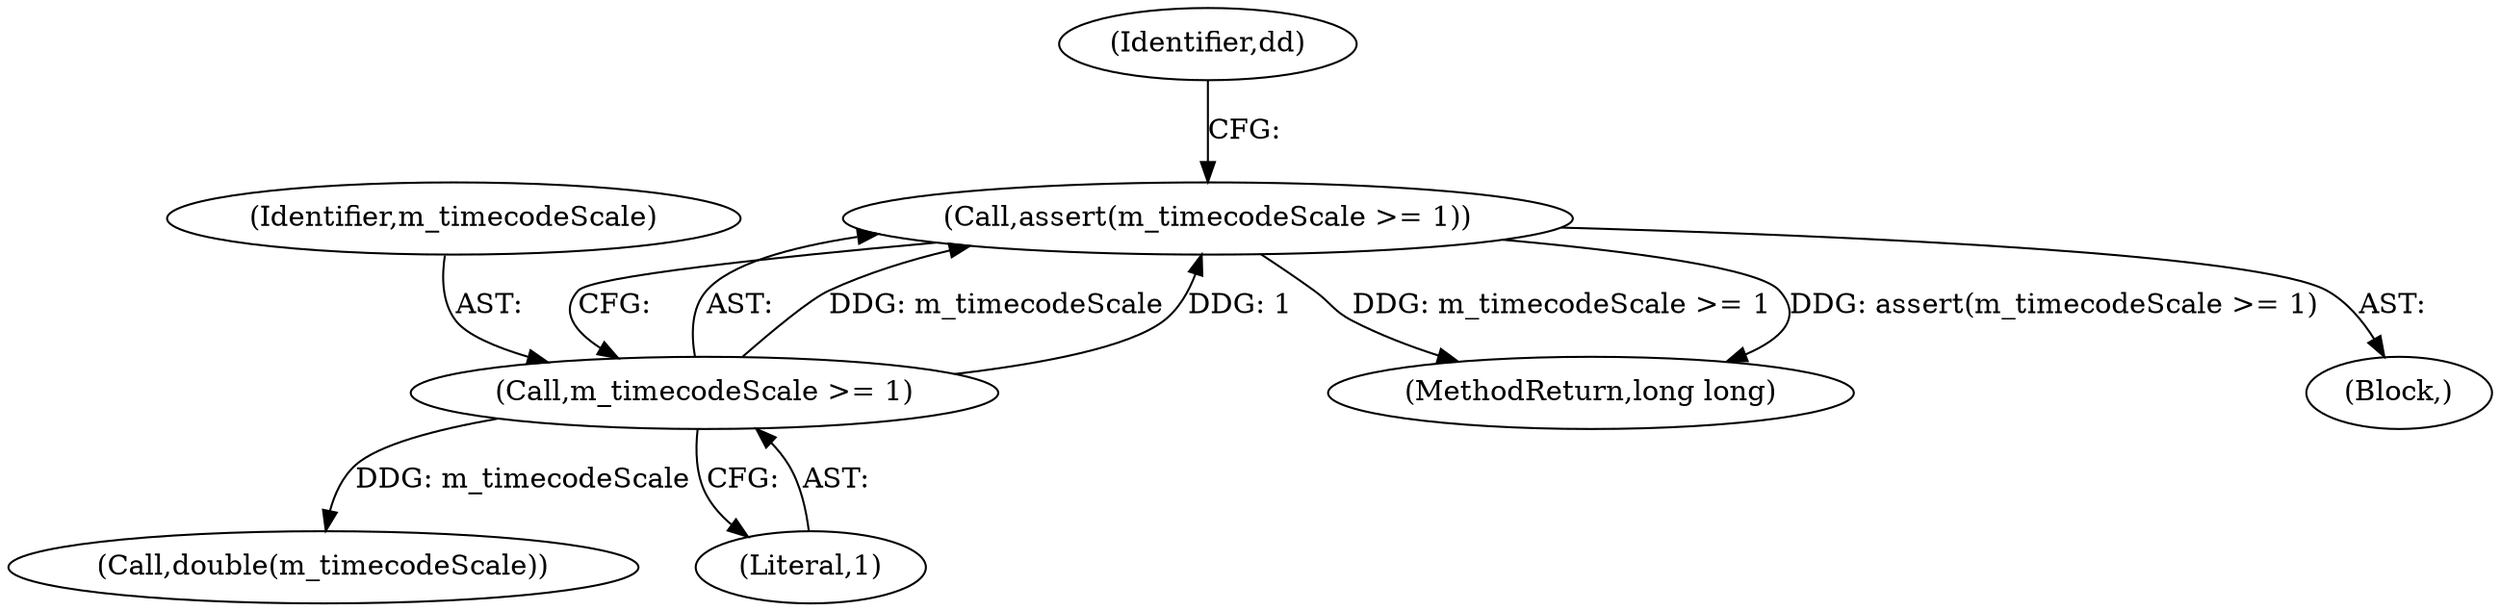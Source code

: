 digraph "1_Android_04839626ed859623901ebd3a5fd483982186b59d_69@API" {
"1000109" [label="(Call,assert(m_timecodeScale >= 1))"];
"1000110" [label="(Call,m_timecodeScale >= 1)"];
"1000109" [label="(Call,assert(m_timecodeScale >= 1))"];
"1000110" [label="(Call,m_timecodeScale >= 1)"];
"1000115" [label="(Identifier,dd)"];
"1000129" [label="(MethodReturn,long long)"];
"1000119" [label="(Call,double(m_timecodeScale))"];
"1000111" [label="(Identifier,m_timecodeScale)"];
"1000101" [label="(Block,)"];
"1000112" [label="(Literal,1)"];
"1000109" -> "1000101"  [label="AST: "];
"1000109" -> "1000110"  [label="CFG: "];
"1000110" -> "1000109"  [label="AST: "];
"1000115" -> "1000109"  [label="CFG: "];
"1000109" -> "1000129"  [label="DDG: assert(m_timecodeScale >= 1)"];
"1000109" -> "1000129"  [label="DDG: m_timecodeScale >= 1"];
"1000110" -> "1000109"  [label="DDG: m_timecodeScale"];
"1000110" -> "1000109"  [label="DDG: 1"];
"1000110" -> "1000112"  [label="CFG: "];
"1000111" -> "1000110"  [label="AST: "];
"1000112" -> "1000110"  [label="AST: "];
"1000110" -> "1000119"  [label="DDG: m_timecodeScale"];
}
